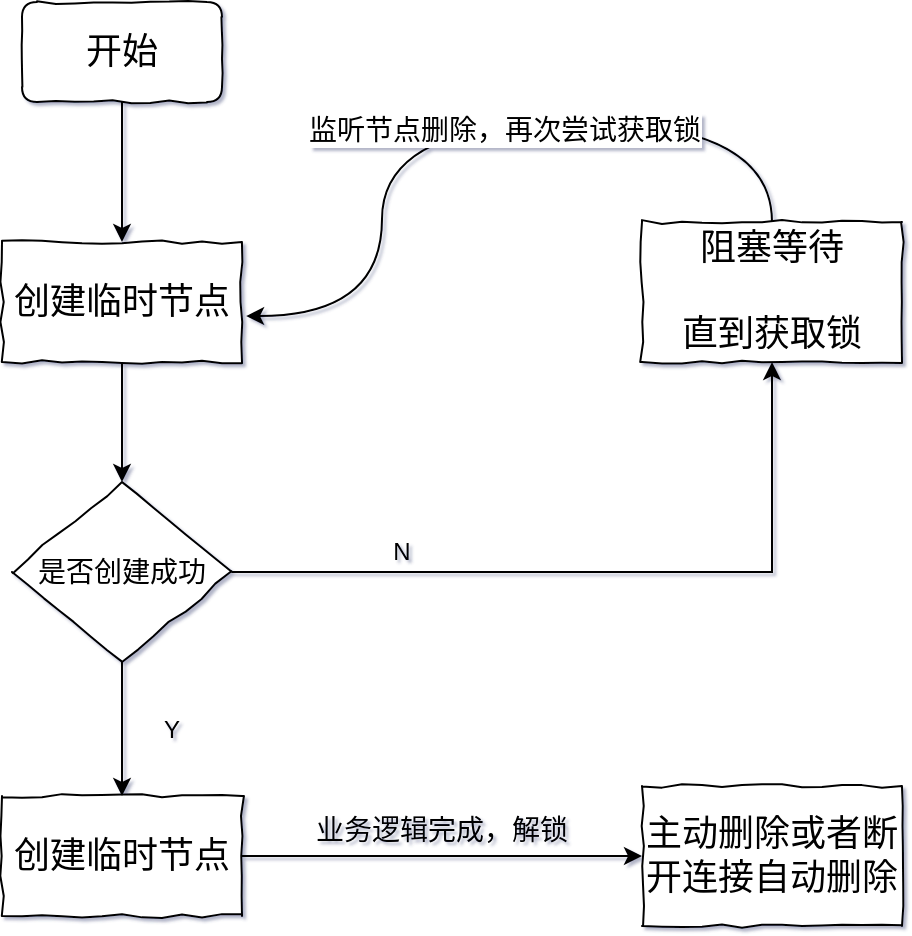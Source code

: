 <mxfile version="12.2.2" type="device" pages="1"><diagram id="uOmAigRRTQESXzzZbyJG" name="第 1 页"><mxGraphModel dx="838" dy="480" grid="1" gridSize="10" guides="1" tooltips="1" connect="1" arrows="1" fold="1" page="1" pageScale="1" pageWidth="827" pageHeight="1169" background="none" math="0" shadow="1"><root><mxCell id="0"/><mxCell id="1" parent="0"/><mxCell id="vxwTLnHE8Ich0dnrhZjm-3" value="&lt;font style=&quot;font-size: 18px&quot;&gt;开始&lt;/font&gt;" style="rounded=1;whiteSpace=wrap;html=1;comic=1;" vertex="1" parent="1"><mxGeometry x="190" y="80" width="100" height="50" as="geometry"/></mxCell><mxCell id="vxwTLnHE8Ich0dnrhZjm-8" style="edgeStyle=orthogonalEdgeStyle;rounded=0;orthogonalLoop=1;jettySize=auto;html=1;" edge="1" parent="1" source="vxwTLnHE8Ich0dnrhZjm-4" target="vxwTLnHE8Ich0dnrhZjm-7"><mxGeometry relative="1" as="geometry"/></mxCell><mxCell id="vxwTLnHE8Ich0dnrhZjm-4" value="&lt;font style=&quot;font-size: 18px&quot;&gt;创建临时节点&lt;/font&gt;" style="rounded=0;whiteSpace=wrap;html=1;comic=1;" vertex="1" parent="1"><mxGeometry x="180" y="200" width="120" height="60" as="geometry"/></mxCell><mxCell id="vxwTLnHE8Ich0dnrhZjm-5" value="" style="endArrow=classic;html=1;exitX=0.5;exitY=1;exitDx=0;exitDy=0;" edge="1" parent="1" source="vxwTLnHE8Ich0dnrhZjm-3"><mxGeometry width="50" height="50" relative="1" as="geometry"><mxPoint x="180" y="330" as="sourcePoint"/><mxPoint x="240" y="200" as="targetPoint"/></mxGeometry></mxCell><mxCell id="vxwTLnHE8Ich0dnrhZjm-17" style="edgeStyle=orthogonalEdgeStyle;rounded=0;orthogonalLoop=1;jettySize=auto;html=1;" edge="1" parent="1" source="vxwTLnHE8Ich0dnrhZjm-6" target="vxwTLnHE8Ich0dnrhZjm-15"><mxGeometry relative="1" as="geometry"/></mxCell><mxCell id="vxwTLnHE8Ich0dnrhZjm-6" value="&lt;font style=&quot;font-size: 18px&quot;&gt;创建临时节点&lt;/font&gt;" style="rounded=0;whiteSpace=wrap;html=1;comic=1;" vertex="1" parent="1"><mxGeometry x="180" y="477" width="120" height="60" as="geometry"/></mxCell><mxCell id="vxwTLnHE8Ich0dnrhZjm-9" style="edgeStyle=orthogonalEdgeStyle;rounded=0;orthogonalLoop=1;jettySize=auto;html=1;" edge="1" parent="1" source="vxwTLnHE8Ich0dnrhZjm-7" target="vxwTLnHE8Ich0dnrhZjm-6"><mxGeometry relative="1" as="geometry"/></mxCell><mxCell id="vxwTLnHE8Ich0dnrhZjm-20" style="edgeStyle=orthogonalEdgeStyle;rounded=0;orthogonalLoop=1;jettySize=auto;html=1;entryX=0.5;entryY=1;entryDx=0;entryDy=0;" edge="1" parent="1" source="vxwTLnHE8Ich0dnrhZjm-7" target="vxwTLnHE8Ich0dnrhZjm-19"><mxGeometry relative="1" as="geometry"/></mxCell><mxCell id="vxwTLnHE8Ich0dnrhZjm-7" value="&lt;font style=&quot;font-size: 14px&quot;&gt;是否创建成功&lt;/font&gt;" style="rhombus;whiteSpace=wrap;html=1;comic=1;" vertex="1" parent="1"><mxGeometry x="185" y="320" width="110" height="90" as="geometry"/></mxCell><mxCell id="vxwTLnHE8Ich0dnrhZjm-14" value="Y" style="text;html=1;strokeColor=none;fillColor=none;align=center;verticalAlign=middle;whiteSpace=wrap;rounded=0;comic=1;" vertex="1" parent="1"><mxGeometry x="245" y="434" width="40" height="20" as="geometry"/></mxCell><mxCell id="vxwTLnHE8Ich0dnrhZjm-15" value="&lt;span style=&quot;font-size: 18px&quot;&gt;主动删除或者断开连接自动删除&lt;/span&gt;" style="rounded=0;whiteSpace=wrap;html=1;comic=1;" vertex="1" parent="1"><mxGeometry x="500" y="472" width="130" height="70" as="geometry"/></mxCell><mxCell id="vxwTLnHE8Ich0dnrhZjm-18" value="&lt;font style=&quot;font-size: 14px&quot;&gt;业务逻辑完成，解锁&lt;/font&gt;" style="text;html=1;strokeColor=none;fillColor=none;align=center;verticalAlign=middle;whiteSpace=wrap;rounded=0;comic=1;" vertex="1" parent="1"><mxGeometry x="330" y="477" width="140" height="33" as="geometry"/></mxCell><mxCell id="vxwTLnHE8Ich0dnrhZjm-24" style="edgeStyle=orthogonalEdgeStyle;curved=1;rounded=0;orthogonalLoop=1;jettySize=auto;html=1;entryX=1.017;entryY=0.617;entryDx=0;entryDy=0;entryPerimeter=0;exitX=0.5;exitY=0;exitDx=0;exitDy=0;" edge="1" parent="1" source="vxwTLnHE8Ich0dnrhZjm-19" target="vxwTLnHE8Ich0dnrhZjm-4"><mxGeometry relative="1" as="geometry"><Array as="points"><mxPoint x="565" y="140"/><mxPoint x="370" y="140"/><mxPoint x="370" y="237"/></Array></mxGeometry></mxCell><mxCell id="vxwTLnHE8Ich0dnrhZjm-25" value="&lt;font style=&quot;font-size: 14px&quot;&gt;监听节点删除，再次尝试获取锁&lt;/font&gt;" style="text;html=1;resizable=0;points=[];align=center;verticalAlign=middle;labelBackgroundColor=#ffffff;" vertex="1" connectable="0" parent="vxwTLnHE8Ich0dnrhZjm-24"><mxGeometry x="-0.103" y="4" relative="1" as="geometry"><mxPoint as="offset"/></mxGeometry></mxCell><mxCell id="vxwTLnHE8Ich0dnrhZjm-19" value="&lt;span style=&quot;font-size: 18px&quot;&gt;阻塞等待&lt;br&gt;&lt;br&gt;直到获取锁&lt;br&gt;&lt;/span&gt;" style="rounded=0;whiteSpace=wrap;html=1;comic=1;" vertex="1" parent="1"><mxGeometry x="500" y="190" width="130" height="70" as="geometry"/></mxCell><mxCell id="vxwTLnHE8Ich0dnrhZjm-21" value="N" style="text;html=1;strokeColor=none;fillColor=none;align=center;verticalAlign=middle;whiteSpace=wrap;rounded=0;comic=1;" vertex="1" parent="1"><mxGeometry x="360" y="345" width="40" height="20" as="geometry"/></mxCell></root></mxGraphModel></diagram></mxfile>